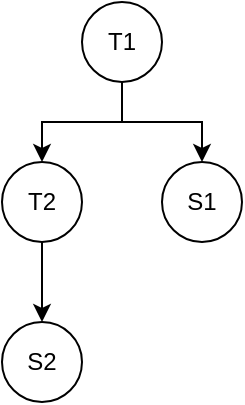 <mxfile>
    <diagram id="GJnC8RaU2o8uP8UuMBJl" name="Page-1">
        <mxGraphModel dx="923" dy="607" grid="1" gridSize="10" guides="1" tooltips="1" connect="1" arrows="1" fold="1" page="1" pageScale="1" pageWidth="850" pageHeight="1100" math="0" shadow="0">
            <root>
                <mxCell id="0"/>
                <mxCell id="1" parent="0"/>
                <mxCell id="6" style="edgeStyle=orthogonalEdgeStyle;rounded=0;orthogonalLoop=1;jettySize=auto;html=1;" edge="1" parent="1" source="2" target="4">
                    <mxGeometry relative="1" as="geometry"/>
                </mxCell>
                <mxCell id="7" style="edgeStyle=orthogonalEdgeStyle;rounded=0;orthogonalLoop=1;jettySize=auto;html=1;" edge="1" parent="1" source="2" target="3">
                    <mxGeometry relative="1" as="geometry"/>
                </mxCell>
                <mxCell id="2" value="T1" style="ellipse;whiteSpace=wrap;html=1;aspect=fixed;" vertex="1" parent="1">
                    <mxGeometry x="280" y="80" width="40" height="40" as="geometry"/>
                </mxCell>
                <mxCell id="3" value="S1" style="ellipse;whiteSpace=wrap;html=1;aspect=fixed;" vertex="1" parent="1">
                    <mxGeometry x="320" y="160" width="40" height="40" as="geometry"/>
                </mxCell>
                <mxCell id="8" style="edgeStyle=orthogonalEdgeStyle;rounded=0;orthogonalLoop=1;jettySize=auto;html=1;" edge="1" parent="1" source="4" target="5">
                    <mxGeometry relative="1" as="geometry"/>
                </mxCell>
                <mxCell id="4" value="T2" style="ellipse;whiteSpace=wrap;html=1;aspect=fixed;" vertex="1" parent="1">
                    <mxGeometry x="240" y="160" width="40" height="40" as="geometry"/>
                </mxCell>
                <mxCell id="5" value="S2" style="ellipse;whiteSpace=wrap;html=1;aspect=fixed;" vertex="1" parent="1">
                    <mxGeometry x="240" y="240" width="40" height="40" as="geometry"/>
                </mxCell>
            </root>
        </mxGraphModel>
    </diagram>
</mxfile>